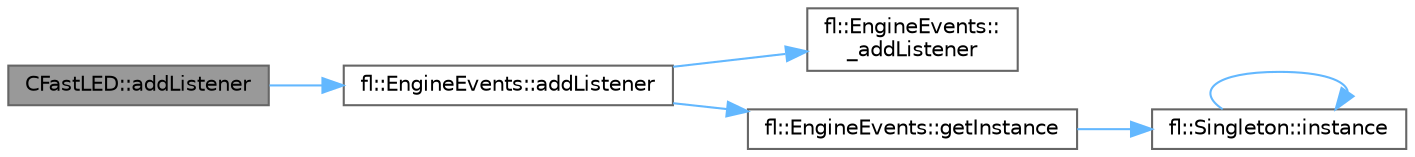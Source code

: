 digraph "CFastLED::addListener"
{
 // LATEX_PDF_SIZE
  bgcolor="transparent";
  edge [fontname=Helvetica,fontsize=10,labelfontname=Helvetica,labelfontsize=10];
  node [fontname=Helvetica,fontsize=10,shape=box,height=0.2,width=0.4];
  rankdir="LR";
  Node1 [id="Node000001",label="CFastLED::addListener",height=0.2,width=0.4,color="gray40", fillcolor="grey60", style="filled", fontcolor="black",tooltip=" "];
  Node1 -> Node2 [id="edge1_Node000001_Node000002",color="steelblue1",style="solid",tooltip=" "];
  Node2 [id="Node000002",label="fl::EngineEvents::addListener",height=0.2,width=0.4,color="grey40", fillcolor="white", style="filled",URL="$de/dca/classfl_1_1_engine_events.html#a0ec4bb952e2d965c309f69af153ce8d3",tooltip=" "];
  Node2 -> Node3 [id="edge2_Node000002_Node000003",color="steelblue1",style="solid",tooltip=" "];
  Node3 [id="Node000003",label="fl::EngineEvents::\l_addListener",height=0.2,width=0.4,color="grey40", fillcolor="white", style="filled",URL="$de/dca/classfl_1_1_engine_events.html#a1703ede66433efb4353d7501db9b5844",tooltip=" "];
  Node2 -> Node4 [id="edge3_Node000002_Node000004",color="steelblue1",style="solid",tooltip=" "];
  Node4 [id="Node000004",label="fl::EngineEvents::getInstance",height=0.2,width=0.4,color="grey40", fillcolor="white", style="filled",URL="$de/dca/classfl_1_1_engine_events.html#a34a4625c4fbcf754f70820bc4f0e418b",tooltip=" "];
  Node4 -> Node5 [id="edge4_Node000004_Node000005",color="steelblue1",style="solid",tooltip=" "];
  Node5 [id="Node000005",label="fl::Singleton::instance",height=0.2,width=0.4,color="grey40", fillcolor="white", style="filled",URL="$d9/d5b/classfl_1_1_singleton.html#a7e65fe8dee6b2a23a8b6138fa2c274cb",tooltip=" "];
  Node5 -> Node5 [id="edge5_Node000005_Node000005",color="steelblue1",style="solid",tooltip=" "];
}
